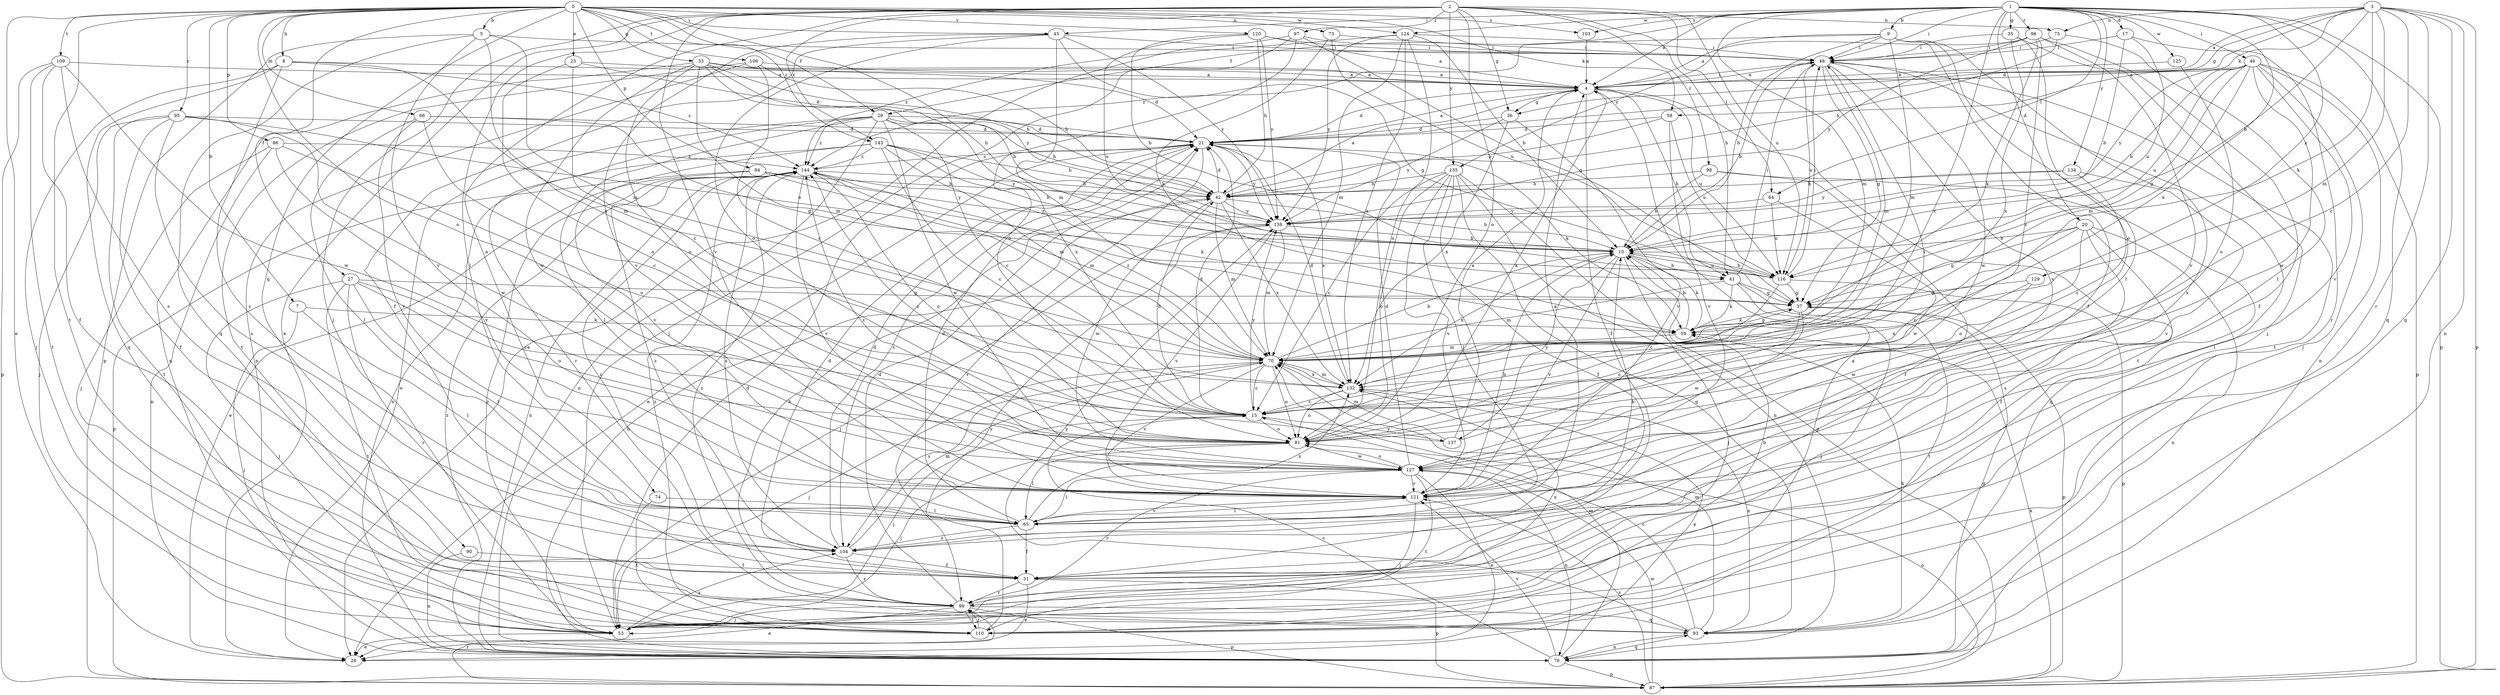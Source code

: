 strict digraph  {
0;
1;
2;
3;
4;
5;
7;
8;
9;
10;
15;
17;
20;
21;
25;
26;
27;
29;
31;
33;
35;
36;
37;
41;
42;
45;
46;
48;
53;
58;
59;
64;
65;
66;
70;
73;
74;
75;
76;
81;
84;
86;
87;
90;
93;
95;
96;
97;
98;
99;
103;
104;
106;
109;
110;
116;
120;
121;
124;
125;
127;
129;
132;
134;
135;
137;
138;
143;
144;
0 -> 5  [label=b];
0 -> 7  [label=b];
0 -> 8  [label=b];
0 -> 25  [label=e];
0 -> 26  [label=e];
0 -> 27  [label=f];
0 -> 29  [label=f];
0 -> 33  [label=g];
0 -> 41  [label=h];
0 -> 45  [label=i];
0 -> 58  [label=k];
0 -> 66  [label=m];
0 -> 73  [label=n];
0 -> 81  [label=o];
0 -> 84  [label=p];
0 -> 86  [label=p];
0 -> 90  [label=q];
0 -> 95  [label=r];
0 -> 103  [label=s];
0 -> 106  [label=t];
0 -> 109  [label=t];
0 -> 110  [label=t];
0 -> 120  [label=v];
0 -> 124  [label=w];
0 -> 143  [label=z];
1 -> 4  [label=a];
1 -> 9  [label=b];
1 -> 15  [label=c];
1 -> 17  [label=d];
1 -> 20  [label=d];
1 -> 29  [label=f];
1 -> 35  [label=g];
1 -> 45  [label=i];
1 -> 46  [label=i];
1 -> 48  [label=i];
1 -> 64  [label=l];
1 -> 70  [label=m];
1 -> 87  [label=p];
1 -> 93  [label=q];
1 -> 96  [label=r];
1 -> 103  [label=s];
1 -> 124  [label=w];
1 -> 125  [label=w];
1 -> 129  [label=x];
1 -> 132  [label=x];
1 -> 134  [label=y];
2 -> 26  [label=e];
2 -> 36  [label=g];
2 -> 41  [label=h];
2 -> 53  [label=j];
2 -> 64  [label=l];
2 -> 65  [label=l];
2 -> 74  [label=n];
2 -> 75  [label=n];
2 -> 81  [label=o];
2 -> 97  [label=r];
2 -> 98  [label=r];
2 -> 116  [label=u];
2 -> 121  [label=v];
2 -> 135  [label=y];
2 -> 143  [label=z];
3 -> 4  [label=a];
3 -> 10  [label=b];
3 -> 15  [label=c];
3 -> 21  [label=d];
3 -> 36  [label=g];
3 -> 58  [label=k];
3 -> 59  [label=k];
3 -> 70  [label=m];
3 -> 75  [label=n];
3 -> 76  [label=n];
3 -> 87  [label=p];
3 -> 93  [label=q];
3 -> 99  [label=r];
4 -> 21  [label=d];
4 -> 31  [label=f];
4 -> 36  [label=g];
4 -> 41  [label=h];
4 -> 48  [label=i];
4 -> 110  [label=t];
4 -> 116  [label=u];
5 -> 48  [label=i];
5 -> 70  [label=m];
5 -> 87  [label=p];
5 -> 93  [label=q];
5 -> 121  [label=v];
5 -> 132  [label=x];
7 -> 53  [label=j];
7 -> 59  [label=k];
7 -> 65  [label=l];
8 -> 4  [label=a];
8 -> 53  [label=j];
8 -> 70  [label=m];
8 -> 93  [label=q];
8 -> 104  [label=s];
8 -> 144  [label=z];
9 -> 10  [label=b];
9 -> 31  [label=f];
9 -> 48  [label=i];
9 -> 65  [label=l];
9 -> 70  [label=m];
9 -> 104  [label=s];
9 -> 135  [label=y];
9 -> 144  [label=z];
10 -> 41  [label=h];
10 -> 53  [label=j];
10 -> 59  [label=k];
10 -> 116  [label=u];
10 -> 121  [label=v];
10 -> 132  [label=x];
10 -> 137  [label=y];
10 -> 144  [label=z];
15 -> 21  [label=d];
15 -> 42  [label=h];
15 -> 53  [label=j];
15 -> 81  [label=o];
15 -> 137  [label=y];
15 -> 138  [label=y];
17 -> 10  [label=b];
17 -> 48  [label=i];
17 -> 99  [label=r];
17 -> 116  [label=u];
20 -> 10  [label=b];
20 -> 15  [label=c];
20 -> 31  [label=f];
20 -> 37  [label=g];
20 -> 76  [label=n];
20 -> 81  [label=o];
20 -> 104  [label=s];
21 -> 4  [label=a];
21 -> 26  [label=e];
21 -> 59  [label=k];
21 -> 99  [label=r];
21 -> 104  [label=s];
21 -> 132  [label=x];
21 -> 138  [label=y];
21 -> 144  [label=z];
25 -> 4  [label=a];
25 -> 15  [label=c];
25 -> 21  [label=d];
25 -> 81  [label=o];
27 -> 15  [label=c];
27 -> 37  [label=g];
27 -> 53  [label=j];
27 -> 65  [label=l];
27 -> 81  [label=o];
27 -> 99  [label=r];
27 -> 110  [label=t];
29 -> 15  [label=c];
29 -> 21  [label=d];
29 -> 26  [label=e];
29 -> 42  [label=h];
29 -> 65  [label=l];
29 -> 76  [label=n];
29 -> 99  [label=r];
29 -> 127  [label=w];
29 -> 132  [label=x];
29 -> 144  [label=z];
31 -> 21  [label=d];
31 -> 26  [label=e];
31 -> 87  [label=p];
31 -> 99  [label=r];
31 -> 144  [label=z];
33 -> 4  [label=a];
33 -> 10  [label=b];
33 -> 21  [label=d];
33 -> 42  [label=h];
33 -> 70  [label=m];
33 -> 76  [label=n];
33 -> 81  [label=o];
33 -> 127  [label=w];
33 -> 138  [label=y];
35 -> 48  [label=i];
35 -> 53  [label=j];
35 -> 81  [label=o];
35 -> 132  [label=x];
36 -> 21  [label=d];
36 -> 121  [label=v];
36 -> 132  [label=x];
36 -> 138  [label=y];
37 -> 59  [label=k];
37 -> 81  [label=o];
37 -> 87  [label=p];
37 -> 127  [label=w];
41 -> 37  [label=g];
41 -> 48  [label=i];
41 -> 53  [label=j];
41 -> 59  [label=k];
41 -> 70  [label=m];
41 -> 110  [label=t];
42 -> 4  [label=a];
42 -> 10  [label=b];
42 -> 21  [label=d];
42 -> 70  [label=m];
42 -> 127  [label=w];
42 -> 132  [label=x];
42 -> 138  [label=y];
45 -> 31  [label=f];
45 -> 37  [label=g];
45 -> 48  [label=i];
45 -> 70  [label=m];
45 -> 81  [label=o];
45 -> 121  [label=v];
45 -> 138  [label=y];
46 -> 4  [label=a];
46 -> 10  [label=b];
46 -> 37  [label=g];
46 -> 53  [label=j];
46 -> 70  [label=m];
46 -> 76  [label=n];
46 -> 87  [label=p];
46 -> 116  [label=u];
46 -> 121  [label=v];
46 -> 127  [label=w];
46 -> 138  [label=y];
48 -> 4  [label=a];
48 -> 10  [label=b];
48 -> 37  [label=g];
48 -> 70  [label=m];
48 -> 110  [label=t];
48 -> 116  [label=u];
48 -> 121  [label=v];
48 -> 127  [label=w];
53 -> 21  [label=d];
53 -> 26  [label=e];
53 -> 48  [label=i];
53 -> 104  [label=s];
53 -> 144  [label=z];
58 -> 21  [label=d];
58 -> 42  [label=h];
58 -> 116  [label=u];
58 -> 121  [label=v];
59 -> 10  [label=b];
59 -> 37  [label=g];
59 -> 70  [label=m];
64 -> 116  [label=u];
64 -> 127  [label=w];
64 -> 138  [label=y];
65 -> 4  [label=a];
65 -> 21  [label=d];
65 -> 31  [label=f];
65 -> 104  [label=s];
65 -> 121  [label=v];
65 -> 132  [label=x];
66 -> 15  [label=c];
66 -> 21  [label=d];
66 -> 37  [label=g];
66 -> 65  [label=l];
66 -> 121  [label=v];
70 -> 10  [label=b];
70 -> 15  [label=c];
70 -> 53  [label=j];
70 -> 81  [label=o];
70 -> 104  [label=s];
70 -> 121  [label=v];
70 -> 132  [label=x];
70 -> 144  [label=z];
73 -> 48  [label=i];
73 -> 59  [label=k];
73 -> 116  [label=u];
74 -> 65  [label=l];
74 -> 110  [label=t];
75 -> 42  [label=h];
75 -> 48  [label=i];
75 -> 65  [label=l];
76 -> 15  [label=c];
76 -> 37  [label=g];
76 -> 42  [label=h];
76 -> 70  [label=m];
76 -> 87  [label=p];
76 -> 93  [label=q];
76 -> 121  [label=v];
76 -> 144  [label=z];
81 -> 4  [label=a];
81 -> 53  [label=j];
81 -> 65  [label=l];
81 -> 127  [label=w];
84 -> 26  [label=e];
84 -> 42  [label=h];
84 -> 59  [label=k];
84 -> 87  [label=p];
84 -> 138  [label=y];
86 -> 53  [label=j];
86 -> 76  [label=n];
86 -> 81  [label=o];
86 -> 121  [label=v];
86 -> 144  [label=z];
87 -> 59  [label=k];
87 -> 81  [label=o];
87 -> 99  [label=r];
87 -> 121  [label=v];
87 -> 127  [label=w];
90 -> 31  [label=f];
90 -> 76  [label=n];
93 -> 15  [label=c];
93 -> 59  [label=k];
93 -> 70  [label=m];
93 -> 76  [label=n];
93 -> 132  [label=x];
93 -> 138  [label=y];
95 -> 21  [label=d];
95 -> 31  [label=f];
95 -> 53  [label=j];
95 -> 104  [label=s];
95 -> 110  [label=t];
95 -> 116  [label=u];
95 -> 127  [label=w];
96 -> 4  [label=a];
96 -> 15  [label=c];
96 -> 31  [label=f];
96 -> 48  [label=i];
96 -> 59  [label=k];
96 -> 121  [label=v];
96 -> 138  [label=y];
97 -> 26  [label=e];
97 -> 37  [label=g];
97 -> 48  [label=i];
97 -> 53  [label=j];
97 -> 81  [label=o];
98 -> 10  [label=b];
98 -> 31  [label=f];
98 -> 42  [label=h];
98 -> 93  [label=q];
99 -> 21  [label=d];
99 -> 26  [label=e];
99 -> 42  [label=h];
99 -> 53  [label=j];
99 -> 87  [label=p];
99 -> 93  [label=q];
99 -> 110  [label=t];
99 -> 132  [label=x];
99 -> 144  [label=z];
103 -> 4  [label=a];
104 -> 10  [label=b];
104 -> 21  [label=d];
104 -> 31  [label=f];
104 -> 70  [label=m];
104 -> 99  [label=r];
104 -> 144  [label=z];
106 -> 4  [label=a];
106 -> 15  [label=c];
106 -> 42  [label=h];
106 -> 76  [label=n];
106 -> 110  [label=t];
109 -> 4  [label=a];
109 -> 31  [label=f];
109 -> 87  [label=p];
109 -> 104  [label=s];
109 -> 110  [label=t];
109 -> 127  [label=w];
110 -> 4  [label=a];
110 -> 10  [label=b];
110 -> 99  [label=r];
110 -> 138  [label=y];
110 -> 144  [label=z];
116 -> 10  [label=b];
116 -> 15  [label=c];
116 -> 37  [label=g];
116 -> 48  [label=i];
116 -> 87  [label=p];
120 -> 4  [label=a];
120 -> 10  [label=b];
120 -> 42  [label=h];
120 -> 48  [label=i];
120 -> 116  [label=u];
120 -> 138  [label=y];
121 -> 10  [label=b];
121 -> 53  [label=j];
121 -> 65  [label=l];
124 -> 10  [label=b];
124 -> 48  [label=i];
124 -> 70  [label=m];
124 -> 81  [label=o];
124 -> 132  [label=x];
124 -> 138  [label=y];
124 -> 144  [label=z];
125 -> 4  [label=a];
125 -> 81  [label=o];
127 -> 21  [label=d];
127 -> 26  [label=e];
127 -> 65  [label=l];
127 -> 76  [label=n];
127 -> 81  [label=o];
127 -> 99  [label=r];
127 -> 110  [label=t];
127 -> 121  [label=v];
127 -> 144  [label=z];
129 -> 37  [label=g];
129 -> 127  [label=w];
129 -> 132  [label=x];
132 -> 15  [label=c];
132 -> 21  [label=d];
132 -> 26  [label=e];
132 -> 70  [label=m];
132 -> 81  [label=o];
134 -> 15  [label=c];
134 -> 42  [label=h];
134 -> 121  [label=v];
134 -> 138  [label=y];
135 -> 15  [label=c];
135 -> 31  [label=f];
135 -> 42  [label=h];
135 -> 65  [label=l];
135 -> 76  [label=n];
135 -> 81  [label=o];
135 -> 87  [label=p];
135 -> 93  [label=q];
135 -> 121  [label=v];
137 -> 4  [label=a];
137 -> 48  [label=i];
137 -> 70  [label=m];
137 -> 144  [label=z];
138 -> 10  [label=b];
138 -> 53  [label=j];
138 -> 70  [label=m];
138 -> 121  [label=v];
143 -> 10  [label=b];
143 -> 15  [label=c];
143 -> 42  [label=h];
143 -> 70  [label=m];
143 -> 76  [label=n];
143 -> 121  [label=v];
143 -> 138  [label=y];
143 -> 144  [label=z];
144 -> 42  [label=h];
144 -> 70  [label=m];
144 -> 76  [label=n];
144 -> 81  [label=o];
144 -> 104  [label=s];
144 -> 121  [label=v];
}
